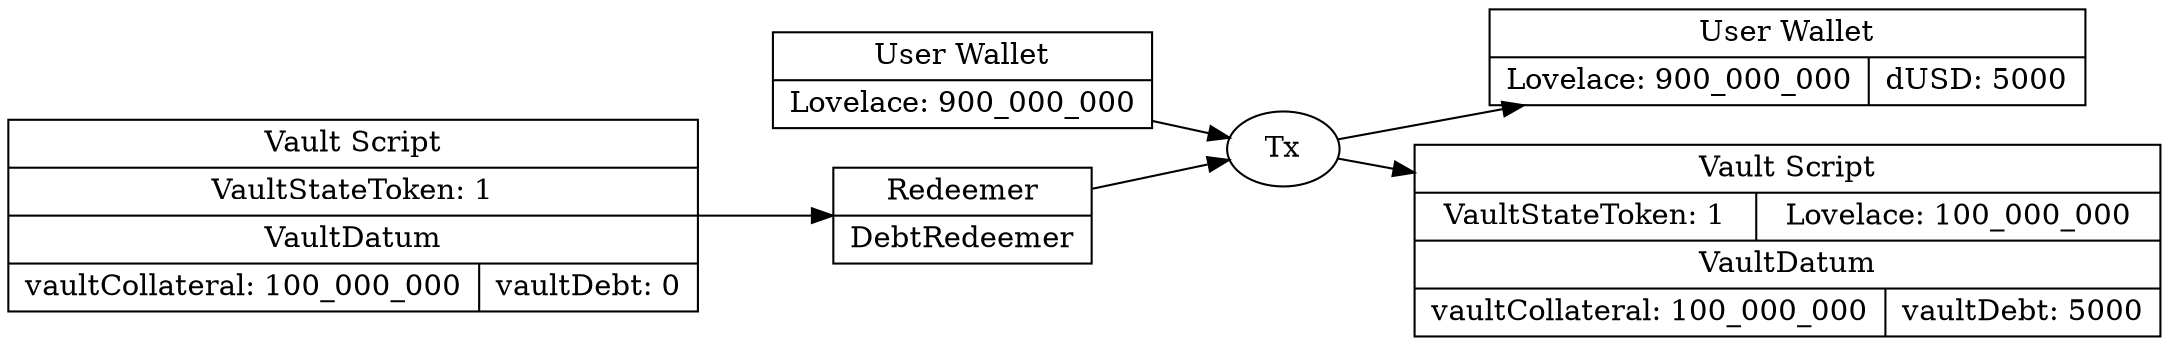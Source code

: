 digraph "mintDUSD" {
  rankdir = LR;

  wallet_in [shape=record,label="{{User Wallet | {Lovelace: 900_000_000}}}"];
  wallet_out [shape=record,label="{{User Wallet | {Lovelace: 900_000_000 | dUSD: 5000}}}"];

  vault_script_in
    [ shape=record
    , label=
        "{{ Vault Script
         | {VaultStateToken: 1}
         | VaultDatum
         | { vaultCollateral: 100_000_000
           | vaultDebt: 0
           }
         }}"
    ];
  vault_script_out
    [ shape=record
    , label=
        "{{ Vault Script
         | {VaultStateToken: 1 | Lovelace: 100_000_000}
         | VaultDatum
         | { vaultCollateral: 100_000_000
           | vaultDebt: 5000
           }
         }}"
    ];

  redeemer 
    [ shape=record
    , label="{{Redeemer | DebtRedeemer}}"
    ];

  tx [label="Tx"];

  wallet_in -> tx ;
  vault_script_in -> redeemer;
  redeemer -> tx;
  tx -> wallet_out;
  tx -> vault_script_out;
}
